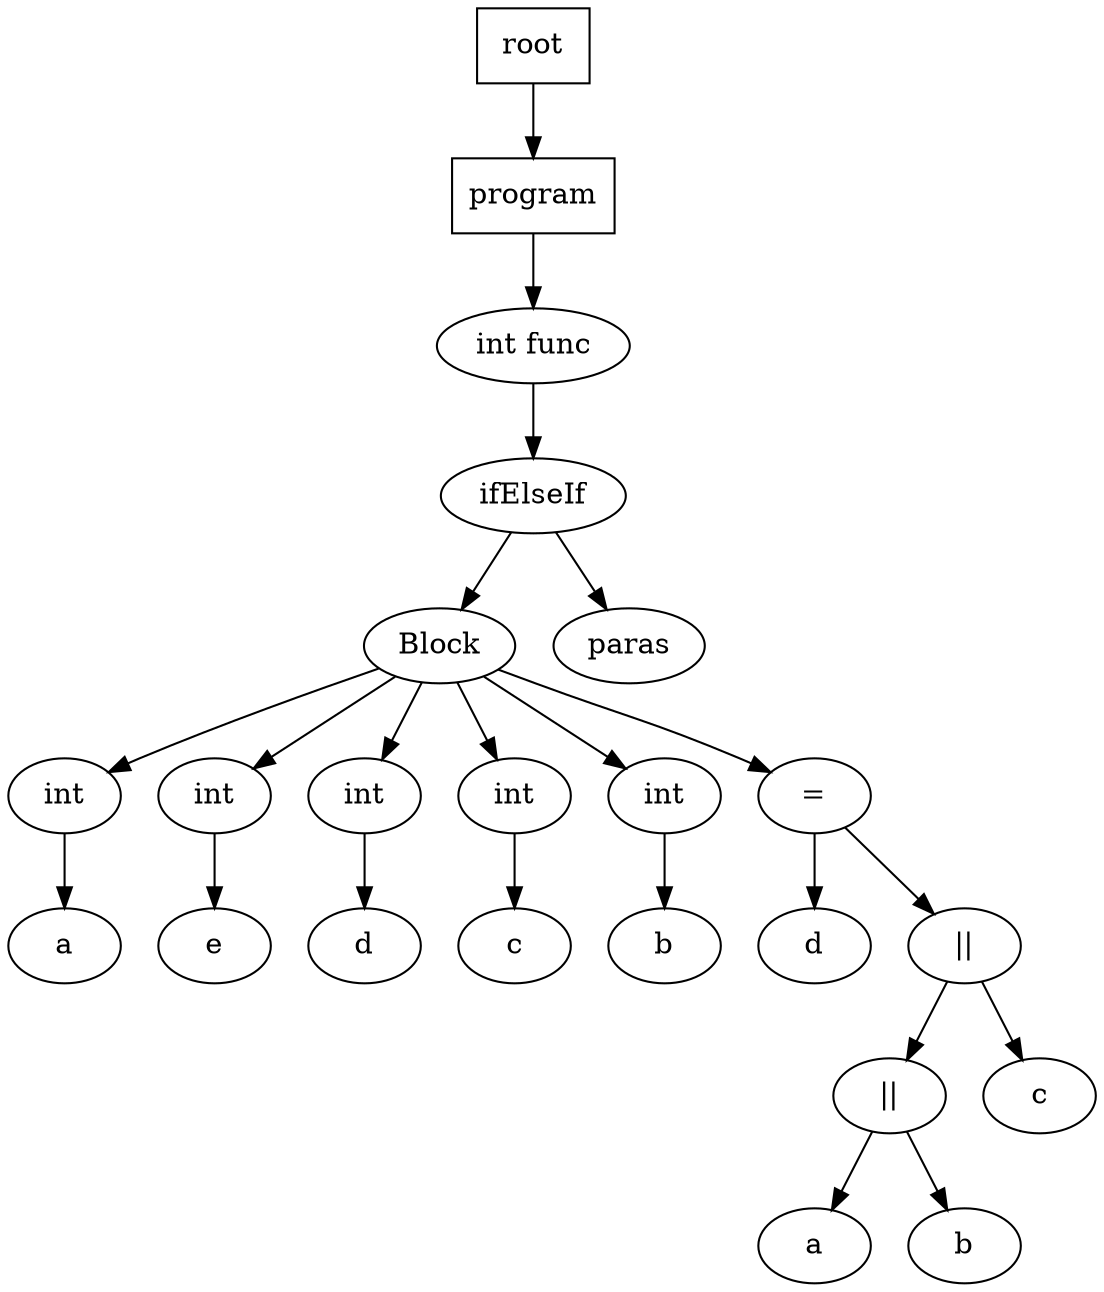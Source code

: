 digraph G {
	F0 [label=ifElseIf]
	B0 [label=Block]
	F1 [label=a]
	F2 [label=b]
	F3 [label=c]
	F4 [label=d]
	F5 [label=e]
	L0 [label=int]
	L0 -> F1
	L1 [label=int]
	L1 -> F5
	L2 [label=int]
	L2 -> F4
	L3 [label=int]
	L3 -> F3
	L4 [label=int]
	L4 -> F2
	F6 [label=d]
	P0 [label="="]
	F7 [label=a]
	P1 [label="||"]
	F8 [label=b]
	P2 [label="||"]
	F9 [label=c]
	P2 -> F9
	P2 -> P1
	P1 -> F8
	P1 -> F7
	P0 -> P2
	P0 -> F6
	B0 -> L0
	B0 -> L1
	B0 -> L2
	B0 -> L3
	B0 -> L4
	B0 -> P0
	S0 [label="int func"]
	S1 [label=paras]
	S0 -> F0
	F0 -> S1
	F0 -> B0
	ROOT [label=root shape=rectangle]
	PROGRAM [label=program shape=rectangle]
	ROOT -> PROGRAM
	PROGRAM -> S0
}
